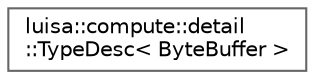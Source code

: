 digraph "类继承关系图"
{
 // LATEX_PDF_SIZE
  bgcolor="transparent";
  edge [fontname=Helvetica,fontsize=10,labelfontname=Helvetica,labelfontsize=10];
  node [fontname=Helvetica,fontsize=10,shape=box,height=0.2,width=0.4];
  rankdir="LR";
  Node0 [id="Node000000",label="luisa::compute::detail\l::TypeDesc\< ByteBuffer \>",height=0.2,width=0.4,color="grey40", fillcolor="white", style="filled",URL="$structluisa_1_1compute_1_1detail_1_1_type_desc_3_01_byte_buffer_01_4.html",tooltip=" "];
}
